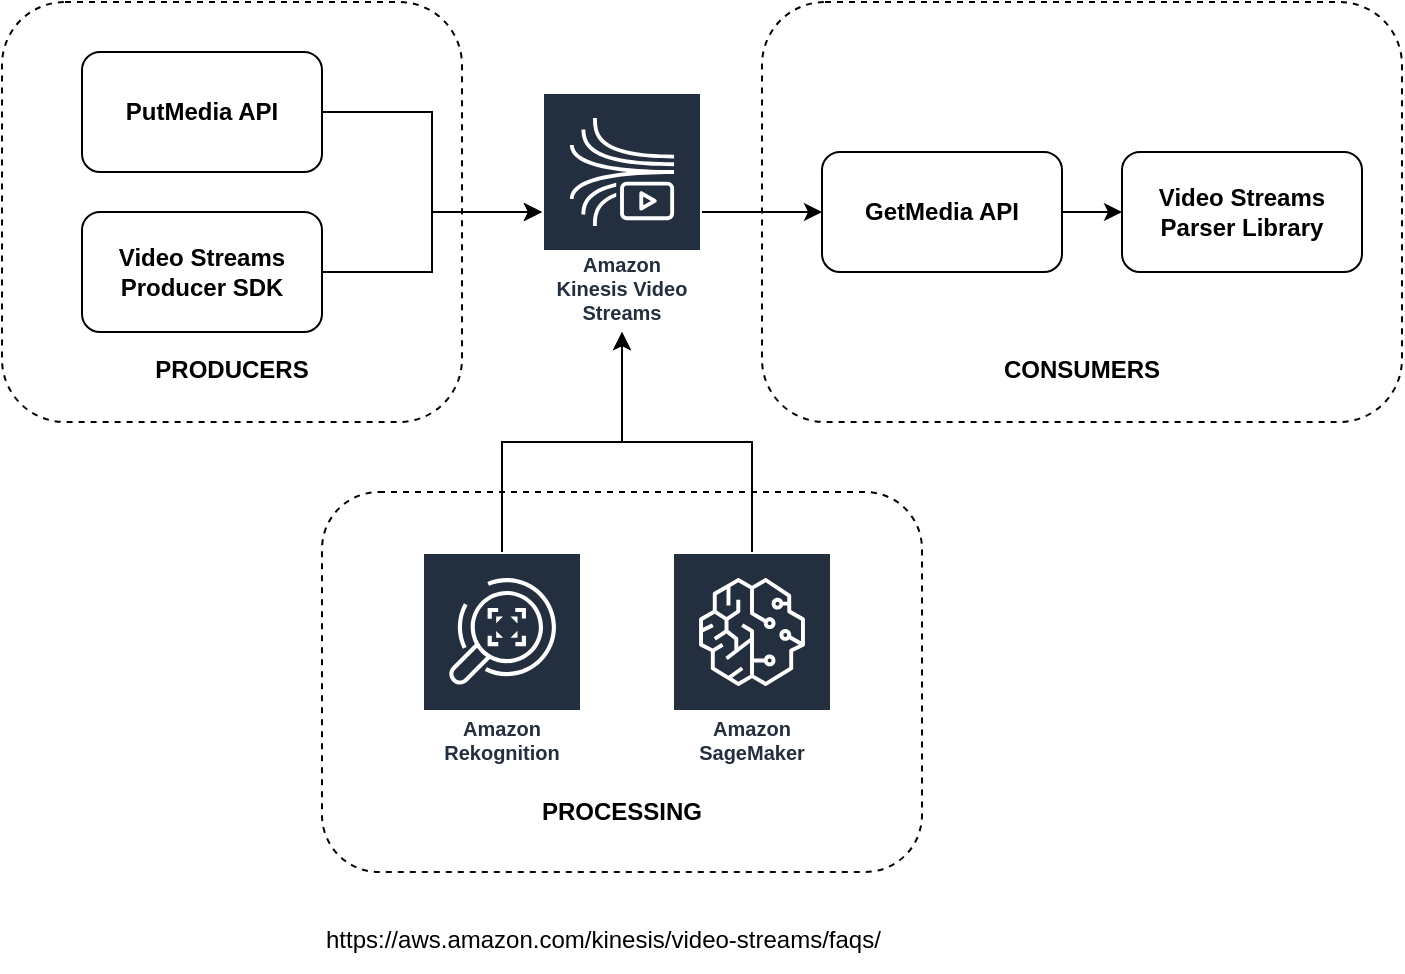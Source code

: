 <mxfile version="14.3.0" type="github" pages="2">
  <diagram id="3egdJl20xEzExwP_9GCn" name="KVS">
    <mxGraphModel dx="1422" dy="695" grid="1" gridSize="10" guides="1" tooltips="1" connect="1" arrows="1" fold="1" page="1" pageScale="1" pageWidth="850" pageHeight="1100" math="0" shadow="0">
      <root>
        <mxCell id="0" />
        <mxCell id="1" parent="0" />
        <mxCell id="FIZt_8nLxlH7YhZO16tD-15" value="&lt;div&gt;&lt;b&gt;&lt;br&gt;&lt;/b&gt;&lt;/div&gt;&lt;div&gt;&lt;b&gt;&lt;br&gt;&lt;/b&gt;&lt;/div&gt;&lt;div&gt;&lt;b&gt;&lt;br&gt;&lt;/b&gt;&lt;/div&gt;&lt;div&gt;&lt;b&gt;&lt;br&gt;&lt;/b&gt;&lt;/div&gt;&lt;div&gt;&lt;b&gt;&lt;br&gt;&lt;/b&gt;&lt;/div&gt;&lt;div&gt;&lt;b&gt;&lt;br&gt;&lt;/b&gt;&lt;/div&gt;&lt;div&gt;&lt;b&gt;&lt;br&gt;&lt;/b&gt;&lt;/div&gt;&lt;div&gt;&lt;b&gt;&lt;br&gt;&lt;/b&gt;&lt;/div&gt;&lt;div&gt;&lt;b&gt;&lt;br&gt;&lt;/b&gt;&lt;/div&gt;&lt;div&gt;&lt;b&gt;&lt;br&gt;&lt;/b&gt;&lt;/div&gt;&lt;div&gt;&lt;b&gt;&lt;br&gt;&lt;/b&gt;&lt;/div&gt;&lt;div&gt;&lt;b&gt;CONSUMERS&lt;/b&gt;&lt;/div&gt;" style="rounded=1;whiteSpace=wrap;html=1;dashed=1;" vertex="1" parent="1">
          <mxGeometry x="470" y="35" width="320" height="210" as="geometry" />
        </mxCell>
        <mxCell id="FIZt_8nLxlH7YhZO16tD-14" value="&lt;div&gt;&lt;b&gt;&lt;br&gt;&lt;/b&gt;&lt;/div&gt;&lt;div&gt;&lt;b&gt;&lt;br&gt;&lt;/b&gt;&lt;/div&gt;&lt;div&gt;&lt;b&gt;&lt;br&gt;&lt;/b&gt;&lt;/div&gt;&lt;div&gt;&lt;b&gt;&lt;br&gt;&lt;/b&gt;&lt;/div&gt;&lt;div&gt;&lt;b&gt;&lt;br&gt;&lt;/b&gt;&lt;/div&gt;&lt;div&gt;&lt;b&gt;&lt;br&gt;&lt;/b&gt;&lt;/div&gt;&lt;div&gt;&lt;b&gt;&lt;br&gt;&lt;/b&gt;&lt;/div&gt;&lt;div&gt;&lt;b&gt;&lt;br&gt;&lt;/b&gt;&lt;/div&gt;&lt;div&gt;&lt;b&gt;&lt;br&gt;&lt;/b&gt;&lt;/div&gt;&lt;div&gt;&lt;b&gt;&lt;br&gt;&lt;/b&gt;&lt;/div&gt;&lt;div&gt;&lt;b&gt;&lt;br&gt;&lt;/b&gt;&lt;/div&gt;&lt;div&gt;&lt;b&gt;PRODUCERS&lt;/b&gt;&lt;/div&gt;" style="rounded=1;whiteSpace=wrap;html=1;dashed=1;" vertex="1" parent="1">
          <mxGeometry x="90" y="35" width="230" height="210" as="geometry" />
        </mxCell>
        <mxCell id="FIZt_8nLxlH7YhZO16tD-12" value="&lt;br&gt;&lt;div&gt;&lt;b&gt;&lt;br&gt;&lt;/b&gt;&lt;/div&gt;&lt;div&gt;&lt;b&gt;&lt;br&gt;&lt;/b&gt;&lt;/div&gt;&lt;div&gt;&lt;b&gt;&lt;br&gt;&lt;/b&gt;&lt;/div&gt;&lt;div&gt;&lt;b&gt;&lt;br&gt;&lt;/b&gt;&lt;/div&gt;&lt;div&gt;&lt;b&gt;&lt;br&gt;&lt;/b&gt;&lt;/div&gt;&lt;div&gt;&lt;b&gt;&lt;br&gt;&lt;/b&gt;&lt;/div&gt;&lt;div&gt;&lt;b&gt;&lt;br&gt;&lt;/b&gt;&lt;/div&gt;&lt;div&gt;&lt;b&gt;&lt;br&gt;&lt;/b&gt;&lt;/div&gt;&lt;div&gt;&lt;b&gt;PROCESSING&lt;br&gt;&lt;/b&gt;&lt;/div&gt;" style="rounded=1;whiteSpace=wrap;html=1;dashed=1;" vertex="1" parent="1">
          <mxGeometry x="250" y="280" width="300" height="190" as="geometry" />
        </mxCell>
        <mxCell id="FIZt_8nLxlH7YhZO16tD-1" value="Amazon Kinesis Video Streams" style="outlineConnect=0;fontColor=#232F3E;gradientColor=none;strokeColor=#ffffff;fillColor=#232F3E;dashed=0;verticalLabelPosition=middle;verticalAlign=bottom;align=center;html=1;whiteSpace=wrap;fontSize=10;fontStyle=1;spacing=3;shape=mxgraph.aws4.productIcon;prIcon=mxgraph.aws4.kinesis_video_streams;" vertex="1" parent="1">
          <mxGeometry x="360" y="80" width="80" height="120" as="geometry" />
        </mxCell>
        <mxCell id="FIZt_8nLxlH7YhZO16tD-3" value="" style="edgeStyle=orthogonalEdgeStyle;rounded=0;orthogonalLoop=1;jettySize=auto;html=1;" edge="1" parent="1" source="FIZt_8nLxlH7YhZO16tD-2" target="FIZt_8nLxlH7YhZO16tD-1">
          <mxGeometry relative="1" as="geometry" />
        </mxCell>
        <mxCell id="FIZt_8nLxlH7YhZO16tD-2" value="&lt;div&gt;&lt;b&gt;PutMedia API&lt;/b&gt;&lt;/div&gt;" style="rounded=1;whiteSpace=wrap;html=1;" vertex="1" parent="1">
          <mxGeometry x="130" y="60" width="120" height="60" as="geometry" />
        </mxCell>
        <mxCell id="FIZt_8nLxlH7YhZO16tD-5" value="" style="edgeStyle=orthogonalEdgeStyle;rounded=0;orthogonalLoop=1;jettySize=auto;html=1;" edge="1" parent="1" source="FIZt_8nLxlH7YhZO16tD-4" target="FIZt_8nLxlH7YhZO16tD-1">
          <mxGeometry relative="1" as="geometry" />
        </mxCell>
        <mxCell id="FIZt_8nLxlH7YhZO16tD-4" value="&lt;div&gt;&lt;b&gt;Video Streams Producer SDK&lt;br&gt;&lt;/b&gt;&lt;/div&gt;" style="rounded=1;whiteSpace=wrap;html=1;" vertex="1" parent="1">
          <mxGeometry x="130" y="140" width="120" height="60" as="geometry" />
        </mxCell>
        <mxCell id="FIZt_8nLxlH7YhZO16tD-9" value="" style="edgeStyle=orthogonalEdgeStyle;rounded=0;orthogonalLoop=1;jettySize=auto;html=1;" edge="1" parent="1" source="FIZt_8nLxlH7YhZO16tD-1" target="FIZt_8nLxlH7YhZO16tD-6">
          <mxGeometry relative="1" as="geometry" />
        </mxCell>
        <mxCell id="FIZt_8nLxlH7YhZO16tD-16" value="" style="edgeStyle=orthogonalEdgeStyle;rounded=0;orthogonalLoop=1;jettySize=auto;html=1;" edge="1" parent="1" source="FIZt_8nLxlH7YhZO16tD-6" target="FIZt_8nLxlH7YhZO16tD-8">
          <mxGeometry relative="1" as="geometry" />
        </mxCell>
        <mxCell id="FIZt_8nLxlH7YhZO16tD-6" value="&lt;div&gt;&lt;b&gt;GetMedia API&lt;br&gt;&lt;/b&gt;&lt;/div&gt;" style="rounded=1;whiteSpace=wrap;html=1;" vertex="1" parent="1">
          <mxGeometry x="500" y="110" width="120" height="60" as="geometry" />
        </mxCell>
        <mxCell id="FIZt_8nLxlH7YhZO16tD-8" value="&lt;div&gt;&lt;b&gt;Video Streams Parser Library&lt;br&gt;&lt;/b&gt;&lt;/div&gt;" style="rounded=1;whiteSpace=wrap;html=1;" vertex="1" parent="1">
          <mxGeometry x="650" y="110" width="120" height="60" as="geometry" />
        </mxCell>
        <mxCell id="FIZt_8nLxlH7YhZO16tD-11" value="" style="edgeStyle=orthogonalEdgeStyle;rounded=0;orthogonalLoop=1;jettySize=auto;html=1;" edge="1" parent="1" source="FIZt_8nLxlH7YhZO16tD-10" target="FIZt_8nLxlH7YhZO16tD-1">
          <mxGeometry relative="1" as="geometry" />
        </mxCell>
        <mxCell id="FIZt_8nLxlH7YhZO16tD-10" value="Amazon Rekognition" style="outlineConnect=0;fontColor=#232F3E;gradientColor=none;strokeColor=#ffffff;fillColor=#232F3E;dashed=0;verticalLabelPosition=middle;verticalAlign=bottom;align=center;html=1;whiteSpace=wrap;fontSize=10;fontStyle=1;spacing=3;shape=mxgraph.aws4.productIcon;prIcon=mxgraph.aws4.rekognition;" vertex="1" parent="1">
          <mxGeometry x="300" y="310" width="80" height="110" as="geometry" />
        </mxCell>
        <mxCell id="FIZt_8nLxlH7YhZO16tD-18" value="" style="edgeStyle=orthogonalEdgeStyle;rounded=0;orthogonalLoop=1;jettySize=auto;html=1;" edge="1" parent="1" source="FIZt_8nLxlH7YhZO16tD-17" target="FIZt_8nLxlH7YhZO16tD-1">
          <mxGeometry relative="1" as="geometry" />
        </mxCell>
        <mxCell id="FIZt_8nLxlH7YhZO16tD-17" value="Amazon SageMaker" style="outlineConnect=0;fontColor=#232F3E;gradientColor=none;strokeColor=#ffffff;fillColor=#232F3E;dashed=0;verticalLabelPosition=middle;verticalAlign=bottom;align=center;html=1;whiteSpace=wrap;fontSize=10;fontStyle=1;spacing=3;shape=mxgraph.aws4.productIcon;prIcon=mxgraph.aws4.sagemaker;" vertex="1" parent="1">
          <mxGeometry x="425" y="310" width="80" height="110" as="geometry" />
        </mxCell>
        <UserObject label="https://aws.amazon.com/kinesis/video-streams/faqs/" link="https://aws.amazon.com/kinesis/video-streams/faqs/" id="kLUiKmEn_dqfuL1wlNL4-1">
          <mxCell style="text;whiteSpace=wrap;html=1;" vertex="1" parent="1">
            <mxGeometry x="250" y="490" width="300" height="30" as="geometry" />
          </mxCell>
        </UserObject>
      </root>
    </mxGraphModel>
  </diagram>
  <diagram id="3G72a1oRtJAwlCcYncec" name="KDS">
    <mxGraphModel dx="1422" dy="695" grid="1" gridSize="10" guides="1" tooltips="1" connect="1" arrows="1" fold="1" page="1" pageScale="1" pageWidth="850" pageHeight="1100" math="0" shadow="0">
      <root>
        <mxCell id="ubfk08OJs4WmA_bFlGEE-0" />
        <mxCell id="ubfk08OJs4WmA_bFlGEE-1" parent="ubfk08OJs4WmA_bFlGEE-0" />
        <mxCell id="E07bmeSrQ7LFwmQAp_uC-1" value="&lt;div&gt;&lt;b&gt;&lt;br&gt;&lt;/b&gt;&lt;/div&gt;&lt;div&gt;&lt;b&gt;&lt;br&gt;&lt;/b&gt;&lt;/div&gt;&lt;div&gt;&lt;b&gt;&lt;br&gt;&lt;/b&gt;&lt;/div&gt;&lt;div&gt;&lt;b&gt;&lt;br&gt;&lt;/b&gt;&lt;/div&gt;&lt;div&gt;&lt;b&gt;&lt;br&gt;&lt;/b&gt;&lt;/div&gt;&lt;div&gt;&lt;b&gt;&lt;br&gt;&lt;/b&gt;&lt;/div&gt;&lt;div&gt;&lt;b&gt;&lt;br&gt;&lt;/b&gt;&lt;/div&gt;&lt;div&gt;&lt;b&gt;&lt;br&gt;&lt;/b&gt;&lt;/div&gt;&lt;div&gt;&lt;b&gt;&lt;br&gt;&lt;/b&gt;&lt;/div&gt;&lt;div&gt;&lt;b&gt;&lt;br&gt;&lt;/b&gt;&lt;/div&gt;&lt;div&gt;&lt;b&gt;&lt;br&gt;&lt;/b&gt;&lt;/div&gt;&lt;div&gt;&lt;b&gt;&lt;br&gt;&lt;/b&gt;&lt;/div&gt;&lt;div&gt;&lt;b&gt;&lt;br&gt;&lt;/b&gt;&lt;/div&gt;&lt;div&gt;&lt;b&gt;&lt;br&gt;&lt;/b&gt;&lt;/div&gt;&lt;div&gt;&lt;b&gt;&lt;br&gt;&lt;/b&gt;&lt;/div&gt;&lt;div&gt;&lt;b&gt;&lt;br&gt;&lt;/b&gt;&lt;/div&gt;&lt;div&gt;&lt;b&gt;&lt;br&gt;&lt;/b&gt;&lt;/div&gt;&lt;div&gt;&lt;b&gt;&lt;br&gt;&lt;/b&gt;&lt;/div&gt;&lt;div&gt;&lt;b&gt;&lt;br&gt;&lt;/b&gt;&lt;/div&gt;&lt;div&gt;&lt;b&gt;&lt;br&gt;&lt;/b&gt;&lt;/div&gt;&lt;div&gt;&lt;b&gt;&lt;br&gt;&lt;/b&gt;&lt;/div&gt;&lt;div&gt;&lt;b&gt;&lt;br&gt;&lt;/b&gt;&lt;/div&gt;&lt;div&gt;&lt;b&gt;&lt;br&gt;&lt;/b&gt;&lt;/div&gt;&lt;div&gt;&lt;b&gt;&lt;br&gt;&lt;/b&gt;&lt;/div&gt;&lt;div&gt;&lt;b&gt;&lt;br&gt;&lt;/b&gt;&lt;/div&gt;&lt;div&gt;&lt;b&gt;&lt;br&gt;&lt;/b&gt;&lt;/div&gt;&lt;div&gt;&lt;b&gt;&lt;br&gt;&lt;/b&gt;&lt;/div&gt;&lt;div&gt;&lt;b&gt;&lt;br&gt;&lt;/b&gt;&lt;/div&gt;&lt;div&gt;&lt;b&gt;&lt;br&gt;&lt;/b&gt;&lt;/div&gt;&lt;div&gt;&lt;b&gt;&lt;br&gt;&lt;/b&gt;&lt;/div&gt;&lt;div&gt;&lt;b&gt;&lt;br&gt;&lt;/b&gt;&lt;/div&gt;&lt;div&gt;&lt;b&gt;&lt;br&gt;&lt;/b&gt;&lt;/div&gt;&lt;div&gt;&lt;b&gt;PRODUCERS&lt;/b&gt;&lt;/div&gt;" style="rounded=1;whiteSpace=wrap;html=1;dashed=1;" vertex="1" parent="ubfk08OJs4WmA_bFlGEE-1">
          <mxGeometry x="60" y="30" width="230" height="500" as="geometry" />
        </mxCell>
        <mxCell id="E07bmeSrQ7LFwmQAp_uC-7" value="&lt;div align=&quot;left&quot;&gt;&lt;b&gt;APP&lt;/b&gt;&lt;/div&gt;&lt;div&gt;&amp;nbsp;&lt;/div&gt;&lt;div&gt;&lt;br&gt;&lt;/div&gt;&lt;div&gt;&lt;br&gt;&lt;/div&gt;&lt;div&gt;&lt;br&gt;&lt;/div&gt;&lt;div&gt;&lt;br&gt;&lt;/div&gt;&lt;div&gt;(e.g. deployed on ECS, EC2 etc.)&lt;/div&gt;" style="rounded=1;whiteSpace=wrap;html=1;align=left;" vertex="1" parent="ubfk08OJs4WmA_bFlGEE-1">
          <mxGeometry x="80" y="67.5" width="180" height="135" as="geometry" />
        </mxCell>
        <mxCell id="E07bmeSrQ7LFwmQAp_uC-5" value="&lt;div&gt;Kinesis Producer Library (KPL)&lt;br&gt;&lt;/div&gt;" style="rounded=1;whiteSpace=wrap;html=1;" vertex="1" parent="ubfk08OJs4WmA_bFlGEE-1">
          <mxGeometry x="130" y="90" width="120" height="60" as="geometry" />
        </mxCell>
        <mxCell id="E07bmeSrQ7LFwmQAp_uC-8" value="" style="edgeStyle=orthogonalEdgeStyle;rounded=0;orthogonalLoop=1;jettySize=auto;html=1;entryX=0;entryY=0.5;entryDx=0;entryDy=0;" edge="1" source="E07bmeSrQ7LFwmQAp_uC-17" target="E07bmeSrQ7LFwmQAp_uC-19" parent="ubfk08OJs4WmA_bFlGEE-1">
          <mxGeometry relative="1" as="geometry">
            <mxPoint x="430" y="135" as="sourcePoint" />
            <mxPoint x="490" y="135" as="targetPoint" />
          </mxGeometry>
        </mxCell>
        <mxCell id="E07bmeSrQ7LFwmQAp_uC-6" value="" style="edgeStyle=orthogonalEdgeStyle;rounded=0;orthogonalLoop=1;jettySize=auto;html=1;exitX=1;exitY=0.5;exitDx=0;exitDy=0;" edge="1" source="E07bmeSrQ7LFwmQAp_uC-1" target="E07bmeSrQ7LFwmQAp_uC-17" parent="ubfk08OJs4WmA_bFlGEE-1">
          <mxGeometry relative="1" as="geometry">
            <mxPoint x="350" y="135" as="targetPoint" />
          </mxGeometry>
        </mxCell>
        <mxCell id="E07bmeSrQ7LFwmQAp_uC-17" value="Amazon Kinesis Data Streams" style="outlineConnect=0;fontColor=#232F3E;gradientColor=none;strokeColor=#ffffff;fillColor=#232F3E;dashed=0;verticalLabelPosition=middle;verticalAlign=bottom;align=center;html=1;whiteSpace=wrap;fontSize=10;fontStyle=1;spacing=3;shape=mxgraph.aws4.productIcon;prIcon=mxgraph.aws4.kinesis_data_streams;" vertex="1" parent="ubfk08OJs4WmA_bFlGEE-1">
          <mxGeometry x="340" y="220" width="80" height="120" as="geometry" />
        </mxCell>
        <mxCell id="E07bmeSrQ7LFwmQAp_uC-19" value="&lt;div&gt;&lt;b&gt;&lt;br&gt;&lt;/b&gt;&lt;/div&gt;&lt;div&gt;&lt;b&gt;&lt;br&gt;&lt;/b&gt;&lt;/div&gt;&lt;div&gt;&lt;b&gt;&lt;br&gt;&lt;/b&gt;&lt;/div&gt;&lt;div&gt;&lt;b&gt;&lt;br&gt;&lt;/b&gt;&lt;/div&gt;&lt;div&gt;&lt;b&gt;&lt;br&gt;&lt;/b&gt;&lt;/div&gt;&lt;div&gt;&lt;b&gt;&lt;br&gt;&lt;/b&gt;&lt;/div&gt;&lt;div&gt;&lt;b&gt;&lt;br&gt;&lt;/b&gt;&lt;/div&gt;&lt;div&gt;&lt;b&gt;&lt;br&gt;&lt;/b&gt;&lt;/div&gt;&lt;div&gt;&lt;b&gt;&lt;br&gt;&lt;/b&gt;&lt;/div&gt;&lt;div&gt;&lt;b&gt;&lt;br&gt;&lt;/b&gt;&lt;/div&gt;&lt;div&gt;&lt;b&gt;&lt;br&gt;&lt;/b&gt;&lt;/div&gt;&lt;div&gt;&lt;b&gt;&lt;br&gt;&lt;/b&gt;&lt;/div&gt;&lt;div&gt;&lt;b&gt;&lt;br&gt;&lt;/b&gt;&lt;/div&gt;&lt;div&gt;&lt;b&gt;&lt;br&gt;&lt;/b&gt;&lt;/div&gt;&lt;div&gt;&lt;b&gt;&lt;br&gt;&lt;/b&gt;&lt;/div&gt;&lt;div&gt;&lt;b&gt;&lt;br&gt;&lt;/b&gt;&lt;/div&gt;&lt;div&gt;&lt;b&gt;&lt;br&gt;&lt;/b&gt;&lt;/div&gt;&lt;div&gt;&lt;b&gt;&lt;br&gt;&lt;/b&gt;&lt;/div&gt;&lt;div&gt;&lt;b&gt;&lt;br&gt;&lt;/b&gt;&lt;/div&gt;&lt;div&gt;&lt;b&gt;&lt;br&gt;&lt;/b&gt;&lt;/div&gt;&lt;div&gt;&lt;b&gt;&lt;br&gt;&lt;/b&gt;&lt;/div&gt;&lt;div&gt;&lt;b&gt;&lt;br&gt;&lt;/b&gt;&lt;/div&gt;&lt;div&gt;&lt;b&gt;&lt;br&gt;&lt;/b&gt;&lt;/div&gt;&lt;div&gt;&lt;b&gt;&lt;br&gt;&lt;/b&gt;&lt;/div&gt;&lt;div&gt;&lt;b&gt;&lt;br&gt;&lt;/b&gt;&lt;/div&gt;&lt;div&gt;&lt;b&gt;&lt;br&gt;&lt;/b&gt;&lt;/div&gt;&lt;div&gt;&lt;b&gt;&lt;br&gt;&lt;/b&gt;&lt;/div&gt;&lt;div&gt;&lt;b&gt;&lt;br&gt;&lt;/b&gt;&lt;/div&gt;&lt;div&gt;&lt;b&gt;&lt;br&gt;&lt;/b&gt;&lt;/div&gt;&lt;div&gt;&lt;b&gt;&lt;br&gt;&lt;/b&gt;&lt;/div&gt;&lt;div&gt;&lt;b&gt;&lt;br&gt;&lt;/b&gt;&lt;/div&gt;&lt;div&gt;&lt;b&gt;&lt;br&gt;&lt;/b&gt;&lt;/div&gt;&lt;div&gt;&lt;b&gt;CONSUMERS&lt;/b&gt;&lt;/div&gt;" style="rounded=1;whiteSpace=wrap;html=1;dashed=1;" vertex="1" parent="ubfk08OJs4WmA_bFlGEE-1">
          <mxGeometry x="480" y="30" width="230" height="500" as="geometry" />
        </mxCell>
        <mxCell id="E07bmeSrQ7LFwmQAp_uC-20" value="&lt;div align=&quot;right&quot;&gt;&lt;b&gt;APP&lt;/b&gt;&lt;/div&gt;&lt;div align=&quot;right&quot;&gt;&amp;nbsp;&lt;/div&gt;&lt;div align=&quot;right&quot;&gt;&lt;br&gt;&lt;/div&gt;&lt;div align=&quot;right&quot;&gt;&lt;br&gt;&lt;/div&gt;&lt;div align=&quot;right&quot;&gt;&lt;br&gt;&lt;/div&gt;&lt;div align=&quot;right&quot;&gt;&lt;br&gt;&lt;/div&gt;&lt;div align=&quot;right&quot;&gt;(e.g. deployed on ECS, EC2 etc.)&lt;/div&gt;" style="rounded=1;whiteSpace=wrap;html=1;align=right;" vertex="1" parent="ubfk08OJs4WmA_bFlGEE-1">
          <mxGeometry x="510" y="67.5" width="180" height="135" as="geometry" />
        </mxCell>
        <mxCell id="E07bmeSrQ7LFwmQAp_uC-21" value="&lt;div&gt;Kinesis Consumer Library (KCL)&lt;br&gt;&lt;/div&gt;" style="rounded=1;whiteSpace=wrap;html=1;" vertex="1" parent="ubfk08OJs4WmA_bFlGEE-1">
          <mxGeometry x="520" y="105" width="120" height="60" as="geometry" />
        </mxCell>
        <mxCell id="E07bmeSrQ7LFwmQAp_uC-22" value="Amazon Kinesis Data Firehose" style="outlineConnect=0;fontColor=#232F3E;gradientColor=none;strokeColor=#ffffff;fillColor=#232F3E;dashed=0;verticalLabelPosition=middle;verticalAlign=bottom;align=center;html=1;whiteSpace=wrap;fontSize=10;fontStyle=1;spacing=3;shape=mxgraph.aws4.productIcon;prIcon=mxgraph.aws4.kinesis_data_firehose;" vertex="1" parent="ubfk08OJs4WmA_bFlGEE-1">
          <mxGeometry x="500" y="230" width="80" height="120" as="geometry" />
        </mxCell>
        <mxCell id="E07bmeSrQ7LFwmQAp_uC-26" value="https://docs.aws.amazon.com/streams/latest/dev/building-producers.html" style="text;html=1;strokeColor=none;fillColor=none;align=center;verticalAlign=middle;whiteSpace=wrap;rounded=0;dashed=1;" vertex="1" parent="ubfk08OJs4WmA_bFlGEE-1">
          <mxGeometry x="160" y="540" width="40" height="40" as="geometry" />
        </mxCell>
        <UserObject label="https://docs.aws.amazon.com/streams/latest/dev/building-consumers.html" link="https://docs.aws.amazon.com/streams/latest/dev/building-consumers.html" id="E07bmeSrQ7LFwmQAp_uC-27">
          <mxCell style="text;whiteSpace=wrap;html=1;align=center;" vertex="1" parent="ubfk08OJs4WmA_bFlGEE-1">
            <mxGeometry x="525" y="530" width="150" height="30" as="geometry" />
          </mxCell>
        </UserObject>
        <mxCell id="E07bmeSrQ7LFwmQAp_uC-28" value="&lt;h1 class=&quot;topictitle&quot; id=&quot;developing-producers-with-sdk&quot; style=&quot;font-size: 13px&quot; align=&quot;center&quot;&gt;&lt;font style=&quot;font-size: 13px&quot;&gt;Kinesis Data Streams API&lt;/font&gt;&lt;/h1&gt;&amp;nbsp;(PutRecords called from any compute e.g. lambda, EC2 etc)" style="rounded=1;whiteSpace=wrap;html=1;align=center;" vertex="1" parent="ubfk08OJs4WmA_bFlGEE-1">
          <mxGeometry x="80" y="246.25" width="180" height="67.5" as="geometry" />
        </mxCell>
        <mxCell id="E07bmeSrQ7LFwmQAp_uC-29" value="&lt;h1 class=&quot;topictitle&quot; id=&quot;writing-with-agents&quot; style=&quot;font-size: 13px&quot;&gt;&lt;font style=&quot;font-size: 13px&quot;&gt;Kinesis Agent&lt;/font&gt;&lt;/h1&gt;&lt;font style=&quot;font-size: 13px&quot;&gt;&amp;nbsp;(Filesystem monitoring Java app)&lt;/font&gt;" style="rounded=1;whiteSpace=wrap;html=1;align=center;" vertex="1" parent="ubfk08OJs4WmA_bFlGEE-1">
          <mxGeometry x="80" y="370" width="180" height="67.5" as="geometry" />
        </mxCell>
        <mxCell id="E07bmeSrQ7LFwmQAp_uC-31" value="AWS Lambda" style="outlineConnect=0;fontColor=#232F3E;gradientColor=none;strokeColor=#ffffff;fillColor=#232F3E;dashed=0;verticalLabelPosition=middle;verticalAlign=bottom;align=center;html=1;whiteSpace=wrap;fontSize=10;fontStyle=1;spacing=3;shape=mxgraph.aws4.productIcon;prIcon=mxgraph.aws4.lambda;" vertex="1" parent="ubfk08OJs4WmA_bFlGEE-1">
          <mxGeometry x="500" y="360" width="80" height="100" as="geometry" />
        </mxCell>
        <mxCell id="E07bmeSrQ7LFwmQAp_uC-32" value="Amazon Kinesis Data Analytics" style="outlineConnect=0;fontColor=#232F3E;gradientColor=none;strokeColor=#ffffff;fillColor=#232F3E;dashed=0;verticalLabelPosition=middle;verticalAlign=bottom;align=center;html=1;whiteSpace=wrap;fontSize=10;fontStyle=1;spacing=3;shape=mxgraph.aws4.productIcon;prIcon=mxgraph.aws4.kinesis_data_analytics;" vertex="1" parent="ubfk08OJs4WmA_bFlGEE-1">
          <mxGeometry x="610" y="230" width="80" height="120" as="geometry" />
        </mxCell>
      </root>
    </mxGraphModel>
  </diagram>
</mxfile>
